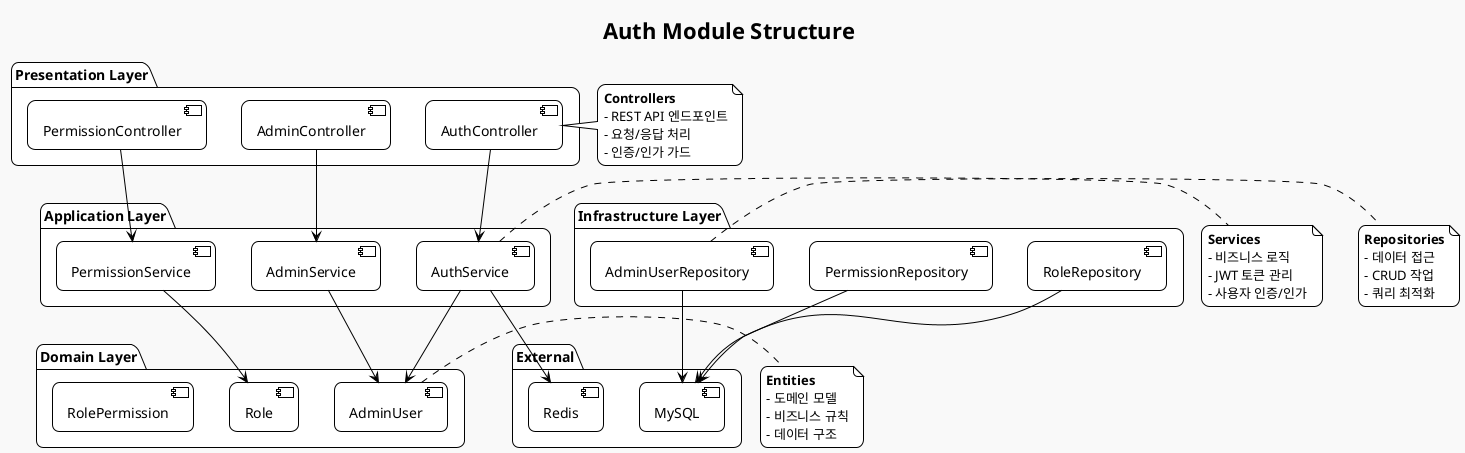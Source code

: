 @startuml feature-module-structure
!theme plain
skinparam componentStyle uml2
skinparam shadowing false
skinparam roundcorner 15
skinparam monochrome true
skinparam backgroundColor #F9F9F9
skinparam ArrowColor Black
skinparam ArrowFontColor Black
skinparam defaultFontName "Nanum Gothic"

title Auth Module Structure

package "Presentation Layer" {
  [AuthController] as AuthCtrl
  [PermissionController] as PermissionCtrl
  [AdminController] as AdminCtrl
}

package "Application Layer" {
  [AuthService] as AuthSvc
  [PermissionService] as PermissionSvc
  [AdminService] as AdminSvc
}

package "Domain Layer" {
  [AdminUser] as AdminUser
  [Role] as Role
  [RolePermission] as RolePermission
}

package "Infrastructure Layer" {
  [AdminUserRepository] as AdminUserRepo
  [RoleRepository] as RoleRepo
  [PermissionRepository] as PermissionRepo
}

package "External" {
  [MySQL] as MySQL
  [Redis] as Redis
}

' Connections
AuthCtrl --> AuthSvc
PermissionCtrl --> PermissionSvc
AdminCtrl --> AdminSvc

AuthSvc --> AdminUser
PermissionSvc --> Role
AdminSvc --> AdminUser

AdminUserRepo --> MySQL
RoleRepo --> MySQL
PermissionRepo --> MySQL

AuthSvc --> Redis

note right of AuthCtrl
  **Controllers**
  - REST API 엔드포인트
  - 요청/응답 처리
  - 인증/인가 가드
end note

note right of AuthSvc
  **Services**
  - 비즈니스 로직
  - JWT 토큰 관리
  - 사용자 인증/인가
end note

note right of AdminUser
  **Entities**
  - 도메인 모델
  - 비즈니스 규칙
  - 데이터 구조
end note

note right of AdminUserRepo
  **Repositories**
  - 데이터 접근
  - CRUD 작업
  - 쿼리 최적화
end note

@enduml
